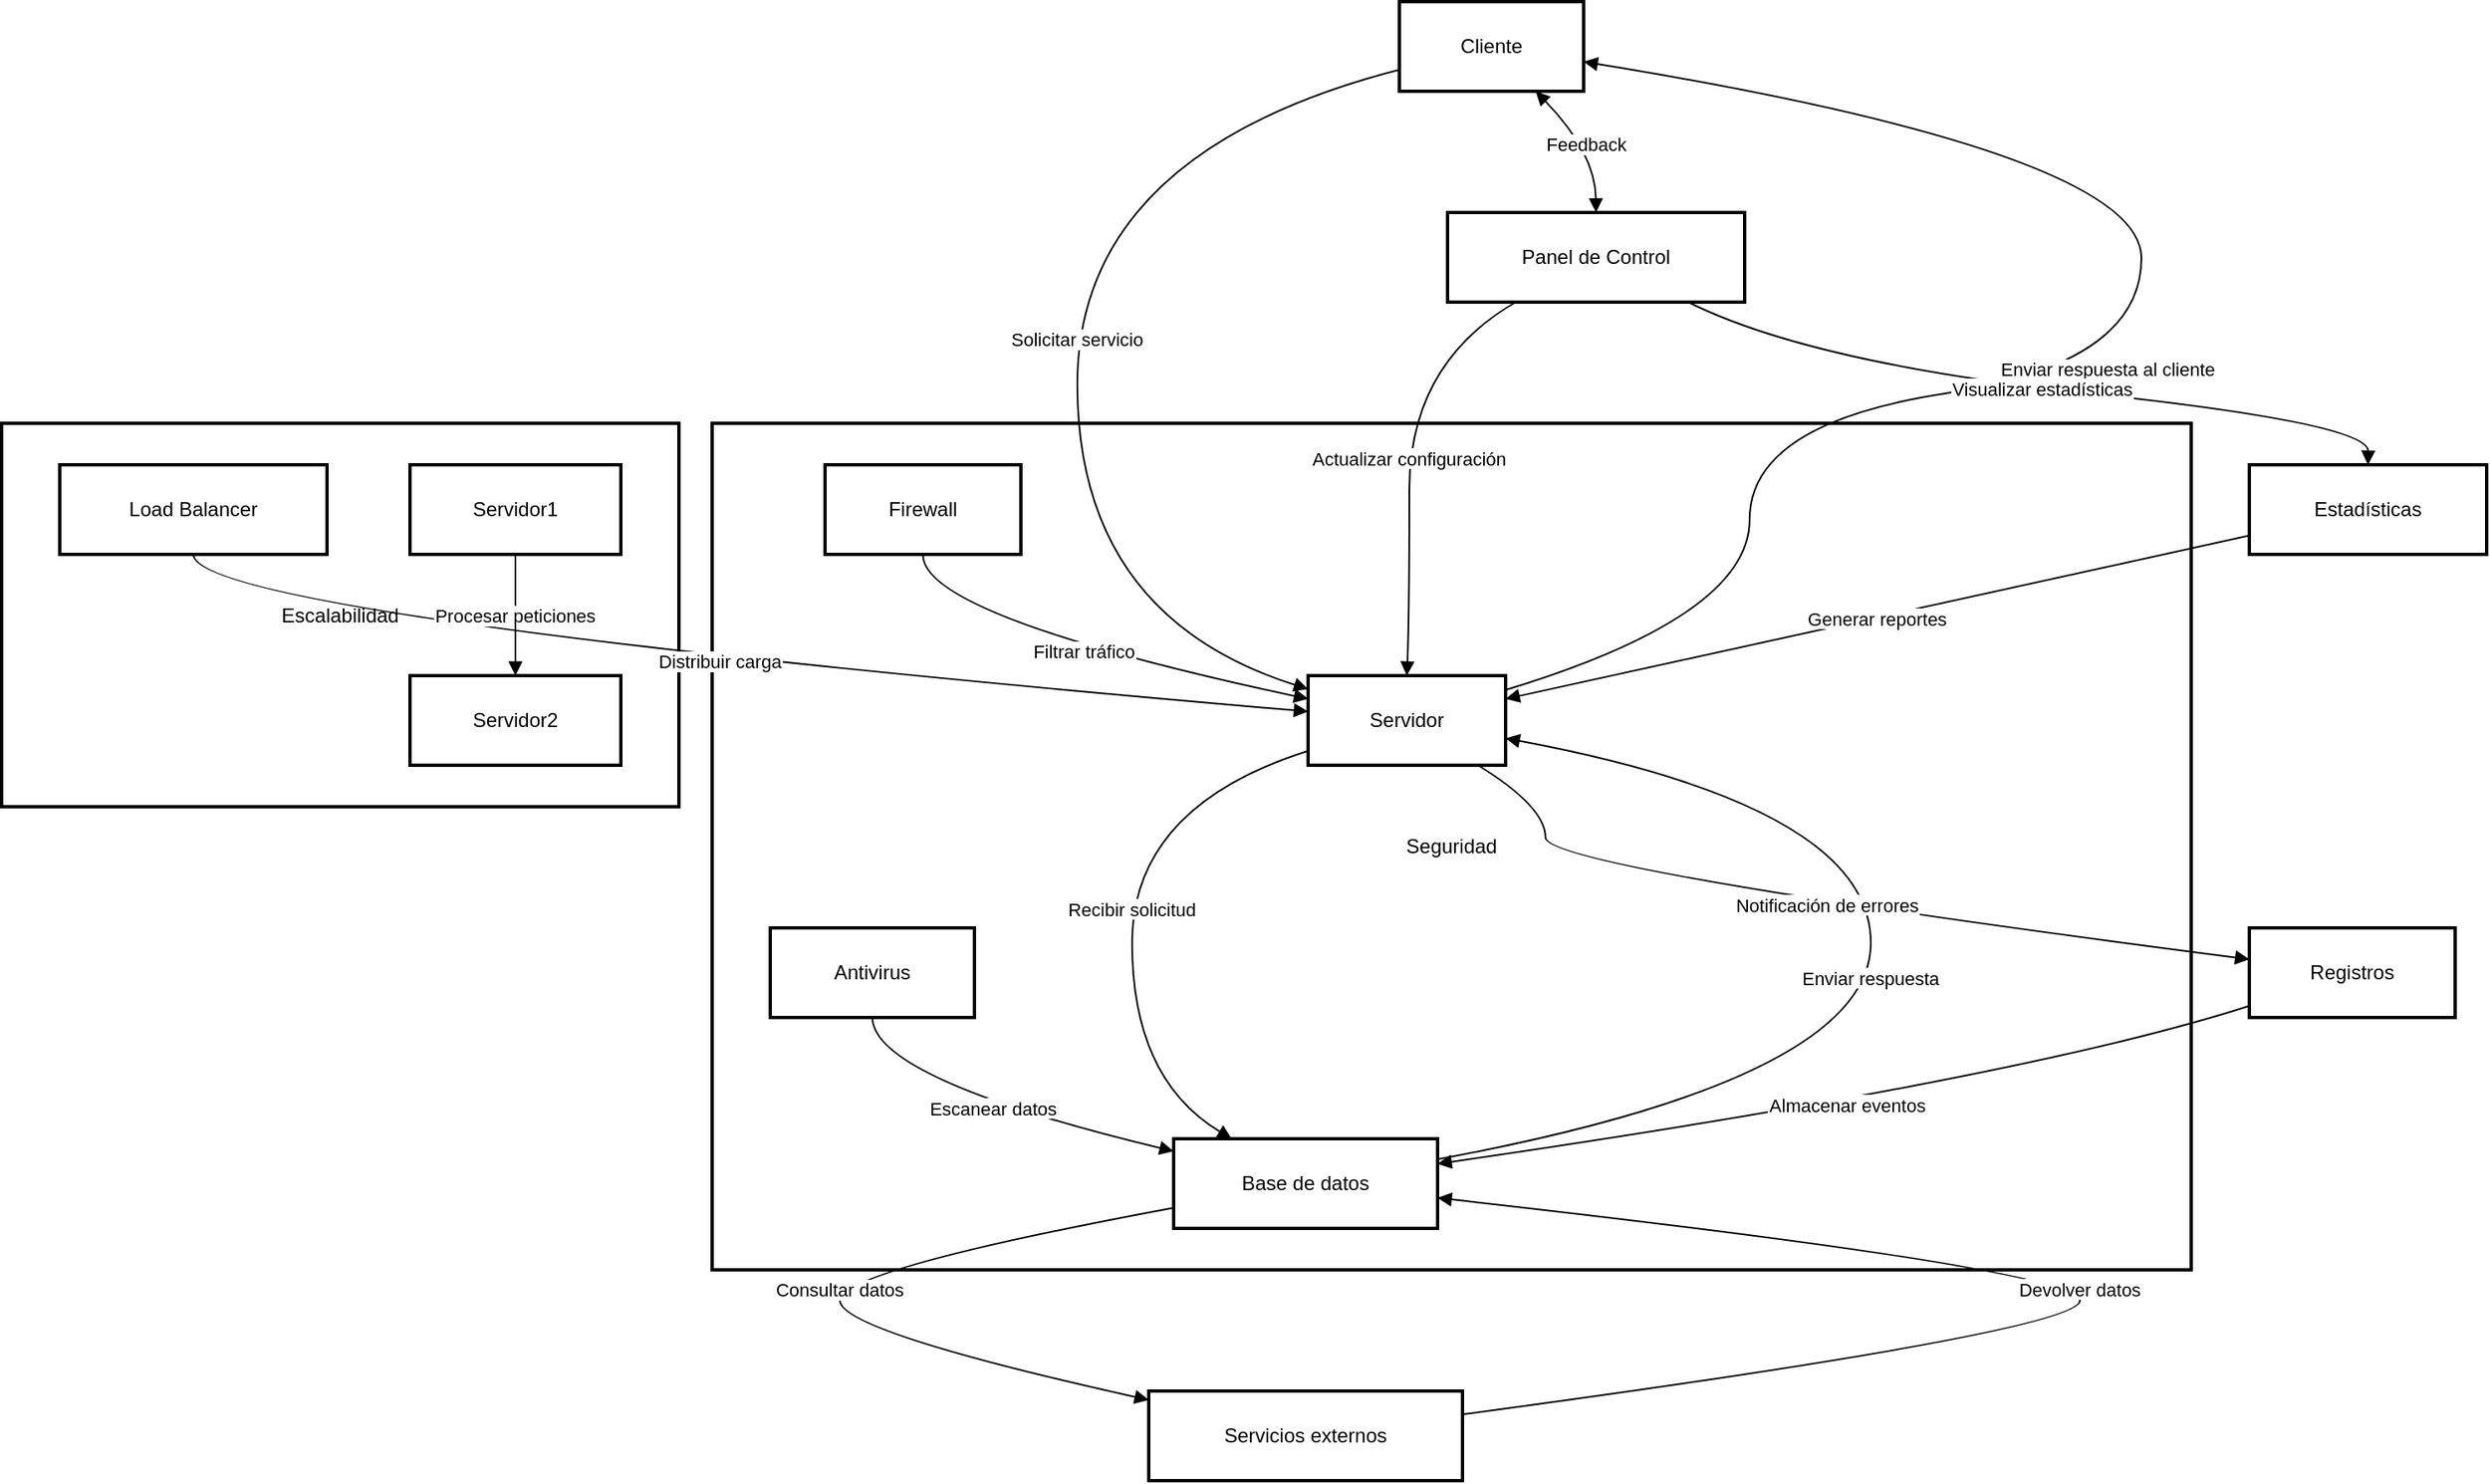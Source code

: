 <mxfile version="28.0.7">
  <diagram name="Página-1" id="wI79KJ8UhVdD1qK3qpAX">
    <mxGraphModel>
      <root>
        <mxCell id="0" />
        <mxCell id="1" parent="0" />
        <mxCell id="2" value="Escalabilidad" style="whiteSpace=wrap;strokeWidth=2;" vertex="1" parent="1">
          <mxGeometry x="8" y="262" width="408" height="231" as="geometry" />
        </mxCell>
        <mxCell id="3" value="Seguridad" style="whiteSpace=wrap;strokeWidth=2;" vertex="1" parent="1">
          <mxGeometry x="436" y="262" width="891" height="510" as="geometry" />
        </mxCell>
        <mxCell id="4" value="Cliente" style="whiteSpace=wrap;strokeWidth=2;" vertex="1" parent="1">
          <mxGeometry x="850" y="8" width="111" height="54" as="geometry" />
        </mxCell>
        <mxCell id="5" value="Servidor" style="whiteSpace=wrap;strokeWidth=2;" vertex="1" parent="1">
          <mxGeometry x="795" y="414" width="119" height="54" as="geometry" />
        </mxCell>
        <mxCell id="6" value="Base de datos" style="whiteSpace=wrap;strokeWidth=2;" vertex="1" parent="1">
          <mxGeometry x="714" y="693" width="159" height="54" as="geometry" />
        </mxCell>
        <mxCell id="7" value="Servicios externos" style="whiteSpace=wrap;strokeWidth=2;" vertex="1" parent="1">
          <mxGeometry x="699" y="845" width="189" height="54" as="geometry" />
        </mxCell>
        <mxCell id="8" value="Panel de Control" style="whiteSpace=wrap;strokeWidth=2;" vertex="1" parent="1">
          <mxGeometry x="879" y="135" width="179" height="54" as="geometry" />
        </mxCell>
        <mxCell id="9" value="Estadísticas" style="whiteSpace=wrap;strokeWidth=2;" vertex="1" parent="1">
          <mxGeometry x="1362" y="287" width="143" height="54" as="geometry" />
        </mxCell>
        <mxCell id="10" value="Registros" style="whiteSpace=wrap;strokeWidth=2;" vertex="1" parent="1">
          <mxGeometry x="1362" y="566" width="124" height="54" as="geometry" />
        </mxCell>
        <mxCell id="11" value="Firewall" style="whiteSpace=wrap;strokeWidth=2;" vertex="1" parent="1">
          <mxGeometry x="504" y="287" width="118" height="54" as="geometry" />
        </mxCell>
        <mxCell id="12" value="Antivirus" style="whiteSpace=wrap;strokeWidth=2;" vertex="1" parent="1">
          <mxGeometry x="471" y="566" width="123" height="54" as="geometry" />
        </mxCell>
        <mxCell id="13" value="Load Balancer" style="whiteSpace=wrap;strokeWidth=2;" vertex="1" parent="1">
          <mxGeometry x="43" y="287" width="161" height="54" as="geometry" />
        </mxCell>
        <mxCell id="14" value="Servidor1" style="whiteSpace=wrap;strokeWidth=2;" vertex="1" parent="1">
          <mxGeometry x="254" y="287" width="127" height="54" as="geometry" />
        </mxCell>
        <mxCell id="15" value="Servidor2" style="whiteSpace=wrap;strokeWidth=2;" vertex="1" parent="1">
          <mxGeometry x="254" y="414" width="127" height="54" as="geometry" />
        </mxCell>
        <mxCell id="16" value="Solicitar servicio" style="curved=1;startArrow=none;endArrow=block;exitX=0;exitY=0.76;entryX=0;entryY=0.15;" edge="1" parent="1" source="4" target="5">
          <mxGeometry relative="1" as="geometry">
            <Array as="points">
              <mxPoint x="656" y="99" />
              <mxPoint x="656" y="378" />
            </Array>
          </mxGeometry>
        </mxCell>
        <mxCell id="17" value="Recibir solicitud" style="curved=1;startArrow=none;endArrow=block;exitX=0;exitY=0.84;entryX=0.22;entryY=0;" edge="1" parent="1" source="5" target="6">
          <mxGeometry relative="1" as="geometry">
            <Array as="points">
              <mxPoint x="689" y="493" />
              <mxPoint x="689" y="657" />
            </Array>
          </mxGeometry>
        </mxCell>
        <mxCell id="18" value="Consultar datos" style="curved=1;startArrow=none;endArrow=block;exitX=0;exitY=0.77;entryX=0;entryY=0.1;" edge="1" parent="1" source="6" target="7">
          <mxGeometry relative="1" as="geometry">
            <Array as="points">
              <mxPoint x="513" y="772" />
              <mxPoint x="513" y="809" />
            </Array>
          </mxGeometry>
        </mxCell>
        <mxCell id="19" value="Devolver datos" style="curved=1;startArrow=none;endArrow=block;exitX=1;exitY=0.26;entryX=1;entryY=0.66;" edge="1" parent="1" source="7" target="6">
          <mxGeometry relative="1" as="geometry">
            <Array as="points">
              <mxPoint x="1260" y="809" />
              <mxPoint x="1260" y="772" />
            </Array>
          </mxGeometry>
        </mxCell>
        <mxCell id="20" value="Enviar respuesta" style="curved=1;startArrow=none;endArrow=block;exitX=1;exitY=0.23;entryX=1;entryY=0.7;" edge="1" parent="1" source="6" target="5">
          <mxGeometry relative="1" as="geometry">
            <Array as="points">
              <mxPoint x="1134" y="657" />
              <mxPoint x="1134" y="493" />
            </Array>
          </mxGeometry>
        </mxCell>
        <mxCell id="21" value="Enviar respuesta al cliente" style="curved=1;startArrow=none;endArrow=block;exitX=1;exitY=0.16;entryX=1;entryY=0.67;" edge="1" parent="1" source="5" target="4">
          <mxGeometry relative="1" as="geometry">
            <Array as="points">
              <mxPoint x="1061" y="378" />
              <mxPoint x="1061" y="262" />
              <mxPoint x="1297" y="226" />
              <mxPoint x="1297" y="99" />
            </Array>
          </mxGeometry>
        </mxCell>
        <mxCell id="22" value="Feedback" style="curved=1;startArrow=block;endArrow=block;exitX=0.74;exitY=1;entryX=0.5;entryY=0;" edge="1" parent="1" source="4" target="8">
          <mxGeometry relative="1" as="geometry">
            <Array as="points">
              <mxPoint x="968" y="99" />
            </Array>
          </mxGeometry>
        </mxCell>
        <mxCell id="23" value="Actualizar configuración" style="curved=1;startArrow=none;endArrow=block;exitX=0.23;exitY=1;entryX=0.5;entryY=0;" edge="1" parent="1" source="8" target="5">
          <mxGeometry relative="1" as="geometry">
            <Array as="points">
              <mxPoint x="856" y="226" />
              <mxPoint x="856" y="378" />
            </Array>
          </mxGeometry>
        </mxCell>
        <mxCell id="24" value="Visualizar estadísticas" style="curved=1;startArrow=none;endArrow=block;exitX=0.81;exitY=1;entryX=0.5;entryY=0;" edge="1" parent="1" source="8" target="9">
          <mxGeometry relative="1" as="geometry">
            <Array as="points">
              <mxPoint x="1098" y="226" />
              <mxPoint x="1434" y="262" />
            </Array>
          </mxGeometry>
        </mxCell>
        <mxCell id="25" value="Generar reportes" style="curved=1;startArrow=none;endArrow=block;exitX=0;exitY=0.79;entryX=1;entryY=0.26;" edge="1" parent="1" source="9" target="5">
          <mxGeometry relative="1" as="geometry">
            <Array as="points">
              <mxPoint x="1144" y="378" />
            </Array>
          </mxGeometry>
        </mxCell>
        <mxCell id="26" value="Notificación de errores" style="curved=1;startArrow=none;endArrow=block;exitX=0.86;exitY=1;entryX=0;entryY=0.35;" edge="1" parent="1" source="5" target="10">
          <mxGeometry relative="1" as="geometry">
            <Array as="points">
              <mxPoint x="938" y="493" />
              <mxPoint x="938" y="530" />
            </Array>
          </mxGeometry>
        </mxCell>
        <mxCell id="27" value="Almacenar eventos" style="curved=1;startArrow=none;endArrow=block;exitX=0;exitY=0.87;entryX=1;entryY=0.28;" edge="1" parent="1" source="10" target="6">
          <mxGeometry relative="1" as="geometry">
            <Array as="points">
              <mxPoint x="1225" y="657" />
            </Array>
          </mxGeometry>
        </mxCell>
        <mxCell id="28" value="Filtrar tráfico" style="curved=1;startArrow=none;endArrow=block;exitX=0.5;exitY=1;entryX=0;entryY=0.26;" edge="1" parent="1" source="11" target="5">
          <mxGeometry relative="1" as="geometry">
            <Array as="points">
              <mxPoint x="562" y="378" />
            </Array>
          </mxGeometry>
        </mxCell>
        <mxCell id="29" value="Escanear datos" style="curved=1;startArrow=none;endArrow=block;exitX=0.5;exitY=1;entryX=0;entryY=0.14;" edge="1" parent="1" source="12" target="6">
          <mxGeometry relative="1" as="geometry">
            <Array as="points">
              <mxPoint x="533" y="657" />
            </Array>
          </mxGeometry>
        </mxCell>
        <mxCell id="30" value="Distribuir carga" style="curved=1;startArrow=none;endArrow=block;exitX=0.5;exitY=1;entryX=0;entryY=0.4;" edge="1" parent="1" source="13" target="5">
          <mxGeometry relative="1" as="geometry">
            <Array as="points">
              <mxPoint x="124" y="378" />
            </Array>
          </mxGeometry>
        </mxCell>
        <mxCell id="31" value="Procesar peticiones" style="curved=1;startArrow=none;endArrow=block;exitX=0.5;exitY=1;entryX=0.5;entryY=0;" edge="1" parent="1" source="14" target="15">
          <mxGeometry relative="1" as="geometry">
            <Array as="points" />
          </mxGeometry>
        </mxCell>
      </root>
    </mxGraphModel>
  </diagram>
</mxfile>
